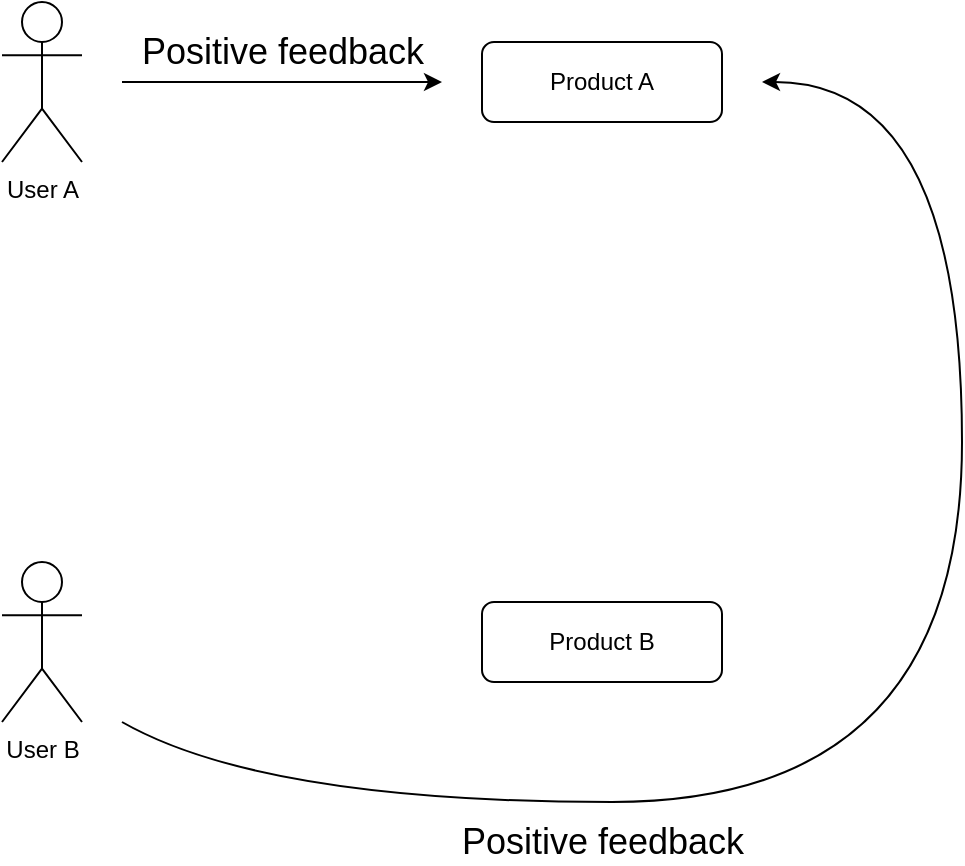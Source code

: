 <mxfile version="14.5.8" type="device"><diagram id="C5RBs43oDa-KdzZeNtuy" name="Page-1"><mxGraphModel dx="1426" dy="764" grid="1" gridSize="10" guides="1" tooltips="1" connect="1" arrows="1" fold="1" page="1" pageScale="1" pageWidth="827" pageHeight="1169" math="0" shadow="0"><root><mxCell id="WIyWlLk6GJQsqaUBKTNV-0"/><mxCell id="WIyWlLk6GJQsqaUBKTNV-1" parent="WIyWlLk6GJQsqaUBKTNV-0"/><mxCell id="CS3IYslGkxvQx55NJGGq-0" value="User A" style="shape=umlActor;verticalLabelPosition=bottom;verticalAlign=top;html=1;outlineConnect=0;" parent="WIyWlLk6GJQsqaUBKTNV-1" vertex="1"><mxGeometry x="160" y="560" width="40" height="80" as="geometry"/></mxCell><mxCell id="CS3IYslGkxvQx55NJGGq-1" value="Product A" style="rounded=1;whiteSpace=wrap;html=1;fontSize=12;glass=0;strokeWidth=1;shadow=0;" parent="WIyWlLk6GJQsqaUBKTNV-1" vertex="1"><mxGeometry x="400" y="580" width="120" height="40" as="geometry"/></mxCell><mxCell id="CS3IYslGkxvQx55NJGGq-3" value="Product B" style="rounded=1;whiteSpace=wrap;html=1;fontSize=12;glass=0;strokeWidth=1;shadow=0;" parent="WIyWlLk6GJQsqaUBKTNV-1" vertex="1"><mxGeometry x="400" y="860" width="120" height="40" as="geometry"/></mxCell><mxCell id="CS3IYslGkxvQx55NJGGq-4" value="" style="endArrow=classic;html=1;" parent="WIyWlLk6GJQsqaUBKTNV-1" edge="1"><mxGeometry width="50" height="50" relative="1" as="geometry"><mxPoint x="220" y="600" as="sourcePoint"/><mxPoint x="380" y="600" as="targetPoint"/></mxGeometry></mxCell><mxCell id="CS3IYslGkxvQx55NJGGq-5" value="&lt;span style=&quot;font-size: 18px&quot;&gt;Positive feedback&lt;/span&gt;" style="text;html=1;align=center;verticalAlign=middle;resizable=0;points=[];autosize=1;" parent="WIyWlLk6GJQsqaUBKTNV-1" vertex="1"><mxGeometry x="220" y="575" width="160" height="20" as="geometry"/></mxCell><mxCell id="gbbnyLF1sBVkMkVMxLJ8-0" value="User B" style="shape=umlActor;verticalLabelPosition=bottom;verticalAlign=top;html=1;outlineConnect=0;" parent="WIyWlLk6GJQsqaUBKTNV-1" vertex="1"><mxGeometry x="160" y="840" width="40" height="80" as="geometry"/></mxCell><mxCell id="gbbnyLF1sBVkMkVMxLJ8-2" value="&lt;span style=&quot;font-size: 18px&quot;&gt;Positive feedback&lt;/span&gt;" style="text;html=1;align=center;verticalAlign=middle;resizable=0;points=[];autosize=1;" parent="WIyWlLk6GJQsqaUBKTNV-1" vertex="1"><mxGeometry x="380" y="970" width="160" height="20" as="geometry"/></mxCell><mxCell id="gbbnyLF1sBVkMkVMxLJ8-8" value="" style="curved=1;endArrow=classic;html=1;" parent="WIyWlLk6GJQsqaUBKTNV-1" edge="1"><mxGeometry width="50" height="50" relative="1" as="geometry"><mxPoint x="220" y="920" as="sourcePoint"/><mxPoint x="540" y="600" as="targetPoint"/><Array as="points"><mxPoint x="290" y="960"/><mxPoint x="640" y="960"/><mxPoint x="640" y="600"/></Array></mxGeometry></mxCell></root></mxGraphModel></diagram></mxfile>